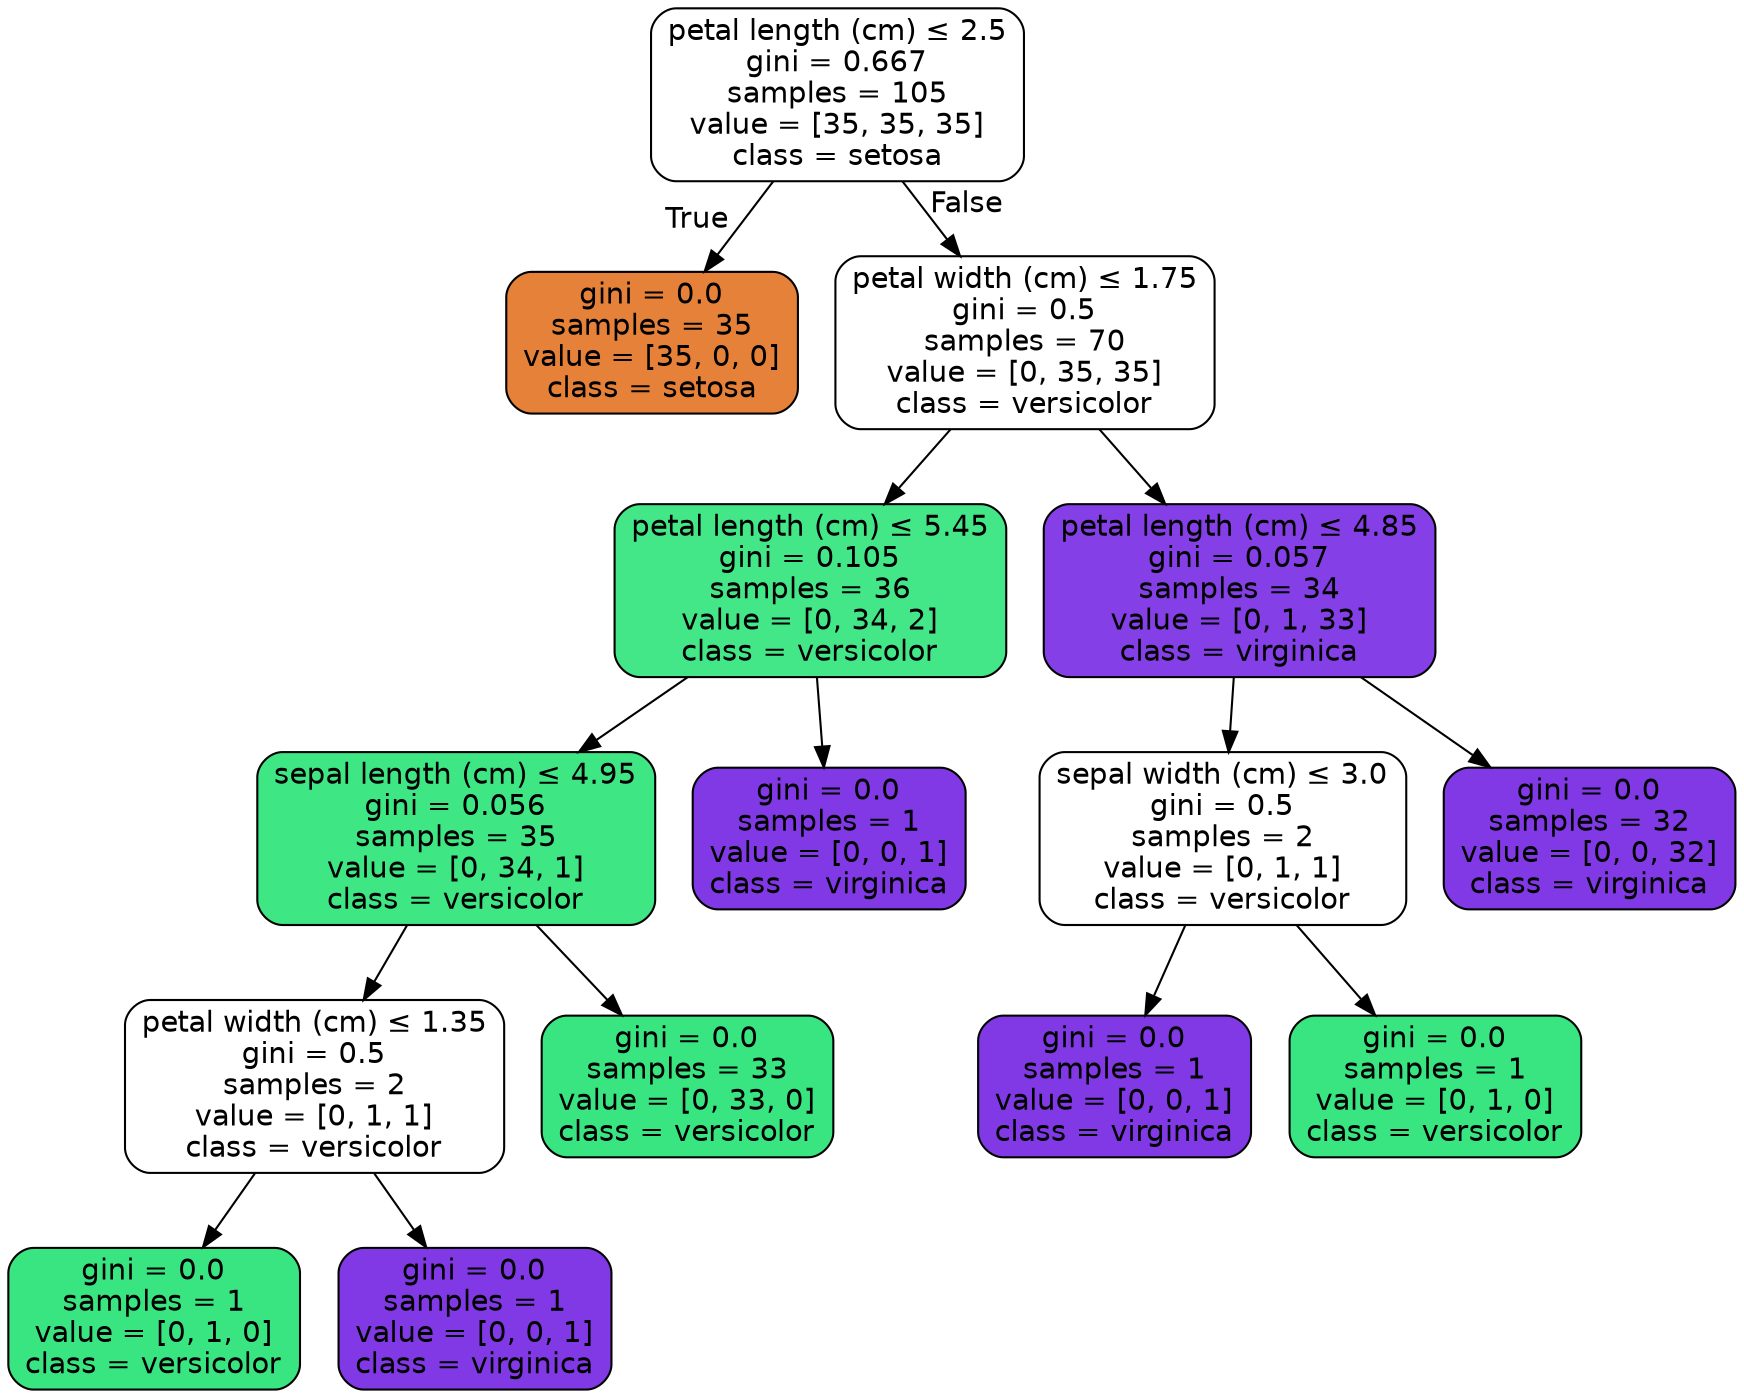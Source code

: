digraph Tree {
node [shape=box, style="filled, rounded", color="black", fontname=helvetica] ;
edge [fontname=helvetica] ;
0 [label=<petal length (cm) &le; 2.5<br/>gini = 0.667<br/>samples = 105<br/>value = [35, 35, 35]<br/>class = setosa>, fillcolor="#e5813900"] ;
1 [label=<gini = 0.0<br/>samples = 35<br/>value = [35, 0, 0]<br/>class = setosa>, fillcolor="#e58139ff"] ;
0 -> 1 [labeldistance=2.5, labelangle=45, headlabel="True"] ;
2 [label=<petal width (cm) &le; 1.75<br/>gini = 0.5<br/>samples = 70<br/>value = [0, 35, 35]<br/>class = versicolor>, fillcolor="#39e58100"] ;
0 -> 2 [labeldistance=2.5, labelangle=-45, headlabel="False"] ;
3 [label=<petal length (cm) &le; 5.45<br/>gini = 0.105<br/>samples = 36<br/>value = [0, 34, 2]<br/>class = versicolor>, fillcolor="#39e581f0"] ;
2 -> 3 ;
4 [label=<sepal length (cm) &le; 4.95<br/>gini = 0.056<br/>samples = 35<br/>value = [0, 34, 1]<br/>class = versicolor>, fillcolor="#39e581f8"] ;
3 -> 4 ;
5 [label=<petal width (cm) &le; 1.35<br/>gini = 0.5<br/>samples = 2<br/>value = [0, 1, 1]<br/>class = versicolor>, fillcolor="#39e58100"] ;
4 -> 5 ;
6 [label=<gini = 0.0<br/>samples = 1<br/>value = [0, 1, 0]<br/>class = versicolor>, fillcolor="#39e581ff"] ;
5 -> 6 ;
7 [label=<gini = 0.0<br/>samples = 1<br/>value = [0, 0, 1]<br/>class = virginica>, fillcolor="#8139e5ff"] ;
5 -> 7 ;
8 [label=<gini = 0.0<br/>samples = 33<br/>value = [0, 33, 0]<br/>class = versicolor>, fillcolor="#39e581ff"] ;
4 -> 8 ;
9 [label=<gini = 0.0<br/>samples = 1<br/>value = [0, 0, 1]<br/>class = virginica>, fillcolor="#8139e5ff"] ;
3 -> 9 ;
10 [label=<petal length (cm) &le; 4.85<br/>gini = 0.057<br/>samples = 34<br/>value = [0, 1, 33]<br/>class = virginica>, fillcolor="#8139e5f7"] ;
2 -> 10 ;
11 [label=<sepal width (cm) &le; 3.0<br/>gini = 0.5<br/>samples = 2<br/>value = [0, 1, 1]<br/>class = versicolor>, fillcolor="#39e58100"] ;
10 -> 11 ;
12 [label=<gini = 0.0<br/>samples = 1<br/>value = [0, 0, 1]<br/>class = virginica>, fillcolor="#8139e5ff"] ;
11 -> 12 ;
13 [label=<gini = 0.0<br/>samples = 1<br/>value = [0, 1, 0]<br/>class = versicolor>, fillcolor="#39e581ff"] ;
11 -> 13 ;
14 [label=<gini = 0.0<br/>samples = 32<br/>value = [0, 0, 32]<br/>class = virginica>, fillcolor="#8139e5ff"] ;
10 -> 14 ;
}
